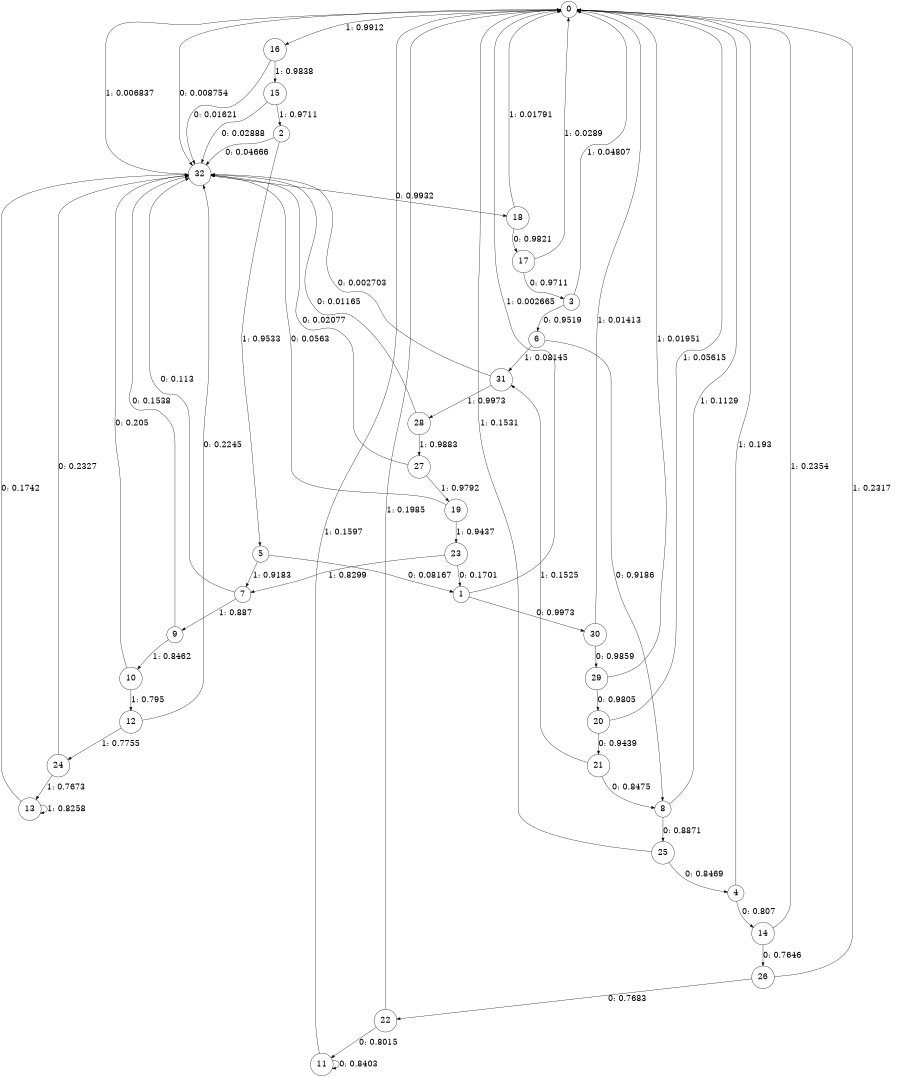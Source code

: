 digraph "ch3_both_L12" {
size = "6,8.5";
ratio = "fill";
node [shape = circle];
node [fontsize = 24];
edge [fontsize = 24];
0 -> 32 [label = "0: 0.008754  "];
0 -> 16 [label = "1: 0.9912   "];
1 -> 30 [label = "0: 0.9973   "];
1 -> 0 [label = "1: 0.002665  "];
2 -> 32 [label = "0: 0.04666  "];
2 -> 5 [label = "1: 0.9533   "];
3 -> 6 [label = "0: 0.9519   "];
3 -> 0 [label = "1: 0.04807  "];
4 -> 14 [label = "0: 0.807    "];
4 -> 0 [label = "1: 0.193    "];
5 -> 1 [label = "0: 0.08167  "];
5 -> 7 [label = "1: 0.9183   "];
6 -> 8 [label = "0: 0.9186   "];
6 -> 31 [label = "1: 0.08145  "];
7 -> 32 [label = "0: 0.113    "];
7 -> 9 [label = "1: 0.887    "];
8 -> 25 [label = "0: 0.8871   "];
8 -> 0 [label = "1: 0.1129   "];
9 -> 32 [label = "0: 0.1538   "];
9 -> 10 [label = "1: 0.8462   "];
10 -> 32 [label = "0: 0.205    "];
10 -> 12 [label = "1: 0.795    "];
11 -> 11 [label = "0: 0.8403   "];
11 -> 0 [label = "1: 0.1597   "];
12 -> 32 [label = "0: 0.2245   "];
12 -> 24 [label = "1: 0.7755   "];
13 -> 32 [label = "0: 0.1742   "];
13 -> 13 [label = "1: 0.8258   "];
14 -> 26 [label = "0: 0.7646   "];
14 -> 0 [label = "1: 0.2354   "];
15 -> 32 [label = "0: 0.02888  "];
15 -> 2 [label = "1: 0.9711   "];
16 -> 32 [label = "0: 0.01621  "];
16 -> 15 [label = "1: 0.9838   "];
17 -> 3 [label = "0: 0.9711   "];
17 -> 0 [label = "1: 0.0289   "];
18 -> 17 [label = "0: 0.9821   "];
18 -> 0 [label = "1: 0.01791  "];
19 -> 32 [label = "0: 0.0563   "];
19 -> 23 [label = "1: 0.9437   "];
20 -> 21 [label = "0: 0.9439   "];
20 -> 0 [label = "1: 0.05615  "];
21 -> 8 [label = "0: 0.8475   "];
21 -> 31 [label = "1: 0.1525   "];
22 -> 11 [label = "0: 0.8015   "];
22 -> 0 [label = "1: 0.1985   "];
23 -> 1 [label = "0: 0.1701   "];
23 -> 7 [label = "1: 0.8299   "];
24 -> 32 [label = "0: 0.2327   "];
24 -> 13 [label = "1: 0.7673   "];
25 -> 4 [label = "0: 0.8469   "];
25 -> 0 [label = "1: 0.1531   "];
26 -> 22 [label = "0: 0.7683   "];
26 -> 0 [label = "1: 0.2317   "];
27 -> 32 [label = "0: 0.02077  "];
27 -> 19 [label = "1: 0.9792   "];
28 -> 32 [label = "0: 0.01165  "];
28 -> 27 [label = "1: 0.9883   "];
29 -> 20 [label = "0: 0.9805   "];
29 -> 0 [label = "1: 0.01951  "];
30 -> 29 [label = "0: 0.9859   "];
30 -> 0 [label = "1: 0.01413  "];
31 -> 32 [label = "0: 0.002703  "];
31 -> 28 [label = "1: 0.9973   "];
32 -> 18 [label = "0: 0.9932   "];
32 -> 0 [label = "1: 0.006837  "];
}